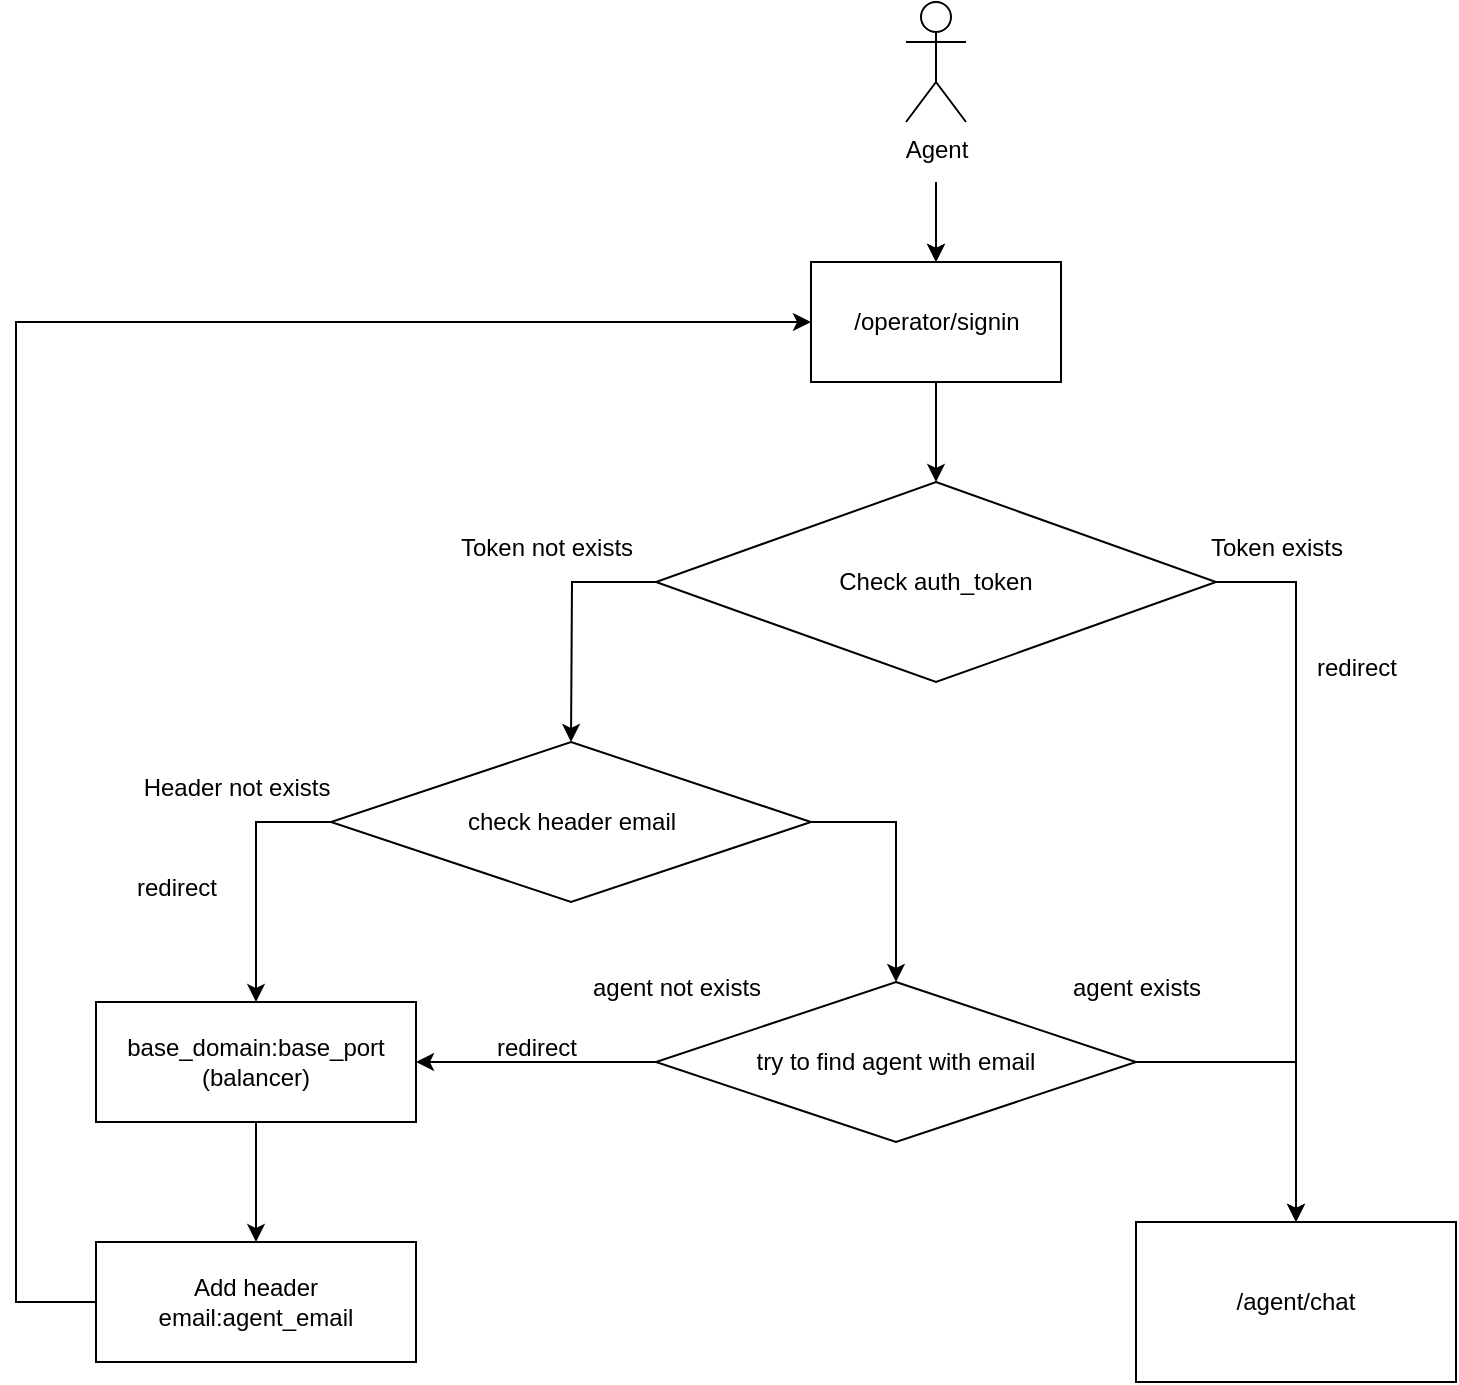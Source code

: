 <mxfile version="21.7.4" type="github">
  <diagram name="Page-1" id="2YBvvXClWsGukQMizWep">
    <mxGraphModel dx="2212" dy="1829" grid="1" gridSize="10" guides="1" tooltips="1" connect="1" arrows="1" fold="1" page="1" pageScale="1" pageWidth="850" pageHeight="1100" math="0" shadow="0">
      <root>
        <mxCell id="0" />
        <mxCell id="1" parent="0" />
        <mxCell id="YkcUs4L2bTsYHIqQjSH9-1" value="Check auth_token" style="rhombus;whiteSpace=wrap;html=1;" vertex="1" parent="1">
          <mxGeometry x="280" y="230" width="280" height="100" as="geometry" />
        </mxCell>
        <mxCell id="YkcUs4L2bTsYHIqQjSH9-17" value="" style="edgeStyle=orthogonalEdgeStyle;rounded=0;orthogonalLoop=1;jettySize=auto;html=1;" edge="1" parent="1" target="YkcUs4L2bTsYHIqQjSH9-5">
          <mxGeometry relative="1" as="geometry">
            <mxPoint x="420" y="80" as="sourcePoint" />
            <Array as="points">
              <mxPoint x="420" y="100" />
              <mxPoint x="420" y="100" />
            </Array>
          </mxGeometry>
        </mxCell>
        <mxCell id="YkcUs4L2bTsYHIqQjSH9-2" value="Agent" style="shape=umlActor;verticalLabelPosition=bottom;verticalAlign=top;html=1;outlineConnect=0;" vertex="1" parent="1">
          <mxGeometry x="405" y="-10" width="30" height="60" as="geometry" />
        </mxCell>
        <mxCell id="YkcUs4L2bTsYHIqQjSH9-5" value="/operator/signin" style="rounded=0;whiteSpace=wrap;html=1;" vertex="1" parent="1">
          <mxGeometry x="357.5" y="120" width="125" height="60" as="geometry" />
        </mxCell>
        <mxCell id="YkcUs4L2bTsYHIqQjSH9-6" value="" style="endArrow=classic;html=1;rounded=0;exitX=0.5;exitY=1;exitDx=0;exitDy=0;exitPerimeter=0;entryX=0.5;entryY=0;entryDx=0;entryDy=0;" edge="1" parent="1" source="YkcUs4L2bTsYHIqQjSH9-5" target="YkcUs4L2bTsYHIqQjSH9-1">
          <mxGeometry width="50" height="50" relative="1" as="geometry">
            <mxPoint x="190" y="320" as="sourcePoint" />
            <mxPoint x="240" y="270" as="targetPoint" />
          </mxGeometry>
        </mxCell>
        <mxCell id="YkcUs4L2bTsYHIqQjSH9-7" value="" style="endArrow=classic;html=1;rounded=0;exitX=0;exitY=0.5;exitDx=0;exitDy=0;entryX=0.5;entryY=0;entryDx=0;entryDy=0;" edge="1" parent="1" source="YkcUs4L2bTsYHIqQjSH9-1" target="YkcUs4L2bTsYHIqQjSH9-14">
          <mxGeometry width="50" height="50" relative="1" as="geometry">
            <mxPoint x="148.02" y="258.96" as="sourcePoint" />
            <mxPoint x="100.0" y="338.0" as="targetPoint" />
            <Array as="points">
              <mxPoint x="238" y="280" />
            </Array>
          </mxGeometry>
        </mxCell>
        <mxCell id="YkcUs4L2bTsYHIqQjSH9-8" value="" style="endArrow=classic;html=1;rounded=0;exitX=1;exitY=0.5;exitDx=0;exitDy=0;entryX=0.5;entryY=0;entryDx=0;entryDy=0;" edge="1" parent="1" source="YkcUs4L2bTsYHIqQjSH9-1" target="YkcUs4L2bTsYHIqQjSH9-12">
          <mxGeometry width="50" height="50" relative="1" as="geometry">
            <mxPoint x="190" y="320" as="sourcePoint" />
            <mxPoint x="600" y="360" as="targetPoint" />
            <Array as="points">
              <mxPoint x="600" y="280" />
            </Array>
          </mxGeometry>
        </mxCell>
        <mxCell id="YkcUs4L2bTsYHIqQjSH9-9" value="" style="endArrow=classic;html=1;rounded=0;entryX=0.5;entryY=0;entryDx=0;entryDy=0;" edge="1" parent="1" target="YkcUs4L2bTsYHIqQjSH9-5">
          <mxGeometry width="50" height="50" relative="1" as="geometry">
            <mxPoint x="420" y="100" as="sourcePoint" />
            <mxPoint x="240" y="270" as="targetPoint" />
          </mxGeometry>
        </mxCell>
        <mxCell id="YkcUs4L2bTsYHIqQjSH9-10" value="Token not exists" style="text;html=1;align=center;verticalAlign=middle;resizable=0;points=[];autosize=1;strokeColor=none;fillColor=none;" vertex="1" parent="1">
          <mxGeometry x="170" y="248" width="110" height="30" as="geometry" />
        </mxCell>
        <mxCell id="YkcUs4L2bTsYHIqQjSH9-11" value="&lt;div&gt;Token exists&lt;/div&gt;" style="text;html=1;align=center;verticalAlign=middle;resizable=0;points=[];autosize=1;strokeColor=none;fillColor=none;" vertex="1" parent="1">
          <mxGeometry x="545" y="248" width="90" height="30" as="geometry" />
        </mxCell>
        <mxCell id="YkcUs4L2bTsYHIqQjSH9-12" value="/agent/chat" style="rounded=0;whiteSpace=wrap;html=1;" vertex="1" parent="1">
          <mxGeometry x="520" y="600" width="160" height="80" as="geometry" />
        </mxCell>
        <mxCell id="YkcUs4L2bTsYHIqQjSH9-13" value="redirect" style="text;html=1;align=center;verticalAlign=middle;resizable=0;points=[];autosize=1;strokeColor=none;fillColor=none;" vertex="1" parent="1">
          <mxGeometry x="600" y="308" width="60" height="30" as="geometry" />
        </mxCell>
        <mxCell id="YkcUs4L2bTsYHIqQjSH9-14" value="check header email" style="rhombus;whiteSpace=wrap;html=1;" vertex="1" parent="1">
          <mxGeometry x="117.5" y="360" width="240" height="80" as="geometry" />
        </mxCell>
        <mxCell id="YkcUs4L2bTsYHIqQjSH9-15" value="" style="endArrow=classic;html=1;rounded=0;exitX=0;exitY=0.5;exitDx=0;exitDy=0;entryX=0.5;entryY=0;entryDx=0;entryDy=0;" edge="1" parent="1" source="YkcUs4L2bTsYHIqQjSH9-14" target="YkcUs4L2bTsYHIqQjSH9-19">
          <mxGeometry width="50" height="50" relative="1" as="geometry">
            <mxPoint x="40" y="438" as="sourcePoint" />
            <mxPoint x="70" y="450" as="targetPoint" />
            <Array as="points">
              <mxPoint x="80" y="400" />
            </Array>
          </mxGeometry>
        </mxCell>
        <mxCell id="YkcUs4L2bTsYHIqQjSH9-16" value="Header not exists" style="text;html=1;align=center;verticalAlign=middle;resizable=0;points=[];autosize=1;strokeColor=none;fillColor=none;" vertex="1" parent="1">
          <mxGeometry x="10" y="368" width="120" height="30" as="geometry" />
        </mxCell>
        <mxCell id="YkcUs4L2bTsYHIqQjSH9-19" value="&lt;div&gt;base_domain:base_port&lt;/div&gt;&lt;div&gt;(balancer)&lt;/div&gt;" style="rounded=0;whiteSpace=wrap;html=1;" vertex="1" parent="1">
          <mxGeometry y="490" width="160" height="60" as="geometry" />
        </mxCell>
        <mxCell id="YkcUs4L2bTsYHIqQjSH9-20" value="redirect" style="text;html=1;align=center;verticalAlign=middle;resizable=0;points=[];autosize=1;strokeColor=none;fillColor=none;" vertex="1" parent="1">
          <mxGeometry x="10" y="418" width="60" height="30" as="geometry" />
        </mxCell>
        <mxCell id="YkcUs4L2bTsYHIqQjSH9-22" value="Add header email:agent_email" style="rounded=0;whiteSpace=wrap;html=1;" vertex="1" parent="1">
          <mxGeometry y="610" width="160" height="60" as="geometry" />
        </mxCell>
        <mxCell id="YkcUs4L2bTsYHIqQjSH9-23" value="" style="endArrow=classic;html=1;rounded=0;exitX=0.5;exitY=1;exitDx=0;exitDy=0;entryX=0.5;entryY=0;entryDx=0;entryDy=0;" edge="1" parent="1" source="YkcUs4L2bTsYHIqQjSH9-19" target="YkcUs4L2bTsYHIqQjSH9-22">
          <mxGeometry width="50" height="50" relative="1" as="geometry">
            <mxPoint x="160" y="470" as="sourcePoint" />
            <mxPoint x="210" y="420" as="targetPoint" />
          </mxGeometry>
        </mxCell>
        <mxCell id="YkcUs4L2bTsYHIqQjSH9-25" value="" style="endArrow=classic;html=1;rounded=0;entryX=0;entryY=0.5;entryDx=0;entryDy=0;" edge="1" parent="1" target="YkcUs4L2bTsYHIqQjSH9-5">
          <mxGeometry width="50" height="50" relative="1" as="geometry">
            <mxPoint y="640" as="sourcePoint" />
            <mxPoint x="-40" y="160" as="targetPoint" />
            <Array as="points">
              <mxPoint x="-40" y="640" />
              <mxPoint x="-40" y="150" />
            </Array>
          </mxGeometry>
        </mxCell>
        <mxCell id="YkcUs4L2bTsYHIqQjSH9-26" value="try to find agent with email" style="rhombus;whiteSpace=wrap;html=1;" vertex="1" parent="1">
          <mxGeometry x="280" y="480" width="240" height="80" as="geometry" />
        </mxCell>
        <mxCell id="YkcUs4L2bTsYHIqQjSH9-27" value="" style="endArrow=classic;html=1;rounded=0;exitX=1;exitY=0.5;exitDx=0;exitDy=0;entryX=0.5;entryY=0;entryDx=0;entryDy=0;" edge="1" parent="1" source="YkcUs4L2bTsYHIqQjSH9-14" target="YkcUs4L2bTsYHIqQjSH9-26">
          <mxGeometry width="50" height="50" relative="1" as="geometry">
            <mxPoint x="160" y="470" as="sourcePoint" />
            <mxPoint x="440" y="400" as="targetPoint" />
            <Array as="points">
              <mxPoint x="400" y="400" />
            </Array>
          </mxGeometry>
        </mxCell>
        <mxCell id="YkcUs4L2bTsYHIqQjSH9-28" value="" style="endArrow=classic;html=1;rounded=0;exitX=1;exitY=0.5;exitDx=0;exitDy=0;entryX=0.5;entryY=0;entryDx=0;entryDy=0;" edge="1" parent="1" source="YkcUs4L2bTsYHIqQjSH9-26" target="YkcUs4L2bTsYHIqQjSH9-12">
          <mxGeometry width="50" height="50" relative="1" as="geometry">
            <mxPoint x="160" y="470" as="sourcePoint" />
            <mxPoint x="610" y="520" as="targetPoint" />
            <Array as="points">
              <mxPoint x="600" y="520" />
            </Array>
          </mxGeometry>
        </mxCell>
        <mxCell id="YkcUs4L2bTsYHIqQjSH9-29" value="agent exists" style="text;html=1;align=center;verticalAlign=middle;resizable=0;points=[];autosize=1;strokeColor=none;fillColor=none;" vertex="1" parent="1">
          <mxGeometry x="475" y="468" width="90" height="30" as="geometry" />
        </mxCell>
        <mxCell id="YkcUs4L2bTsYHIqQjSH9-30" value="" style="endArrow=classic;html=1;rounded=0;exitX=0;exitY=0.5;exitDx=0;exitDy=0;entryX=1;entryY=0.5;entryDx=0;entryDy=0;" edge="1" parent="1" source="YkcUs4L2bTsYHIqQjSH9-26" target="YkcUs4L2bTsYHIqQjSH9-19">
          <mxGeometry width="50" height="50" relative="1" as="geometry">
            <mxPoint x="160" y="470" as="sourcePoint" />
            <mxPoint x="210" y="420" as="targetPoint" />
          </mxGeometry>
        </mxCell>
        <mxCell id="YkcUs4L2bTsYHIqQjSH9-31" value="agent not exists" style="text;html=1;align=center;verticalAlign=middle;resizable=0;points=[];autosize=1;strokeColor=none;fillColor=none;" vertex="1" parent="1">
          <mxGeometry x="235" y="468" width="110" height="30" as="geometry" />
        </mxCell>
        <mxCell id="YkcUs4L2bTsYHIqQjSH9-32" value="redirect" style="text;html=1;align=center;verticalAlign=middle;resizable=0;points=[];autosize=1;strokeColor=none;fillColor=none;" vertex="1" parent="1">
          <mxGeometry x="190" y="498" width="60" height="30" as="geometry" />
        </mxCell>
      </root>
    </mxGraphModel>
  </diagram>
</mxfile>
